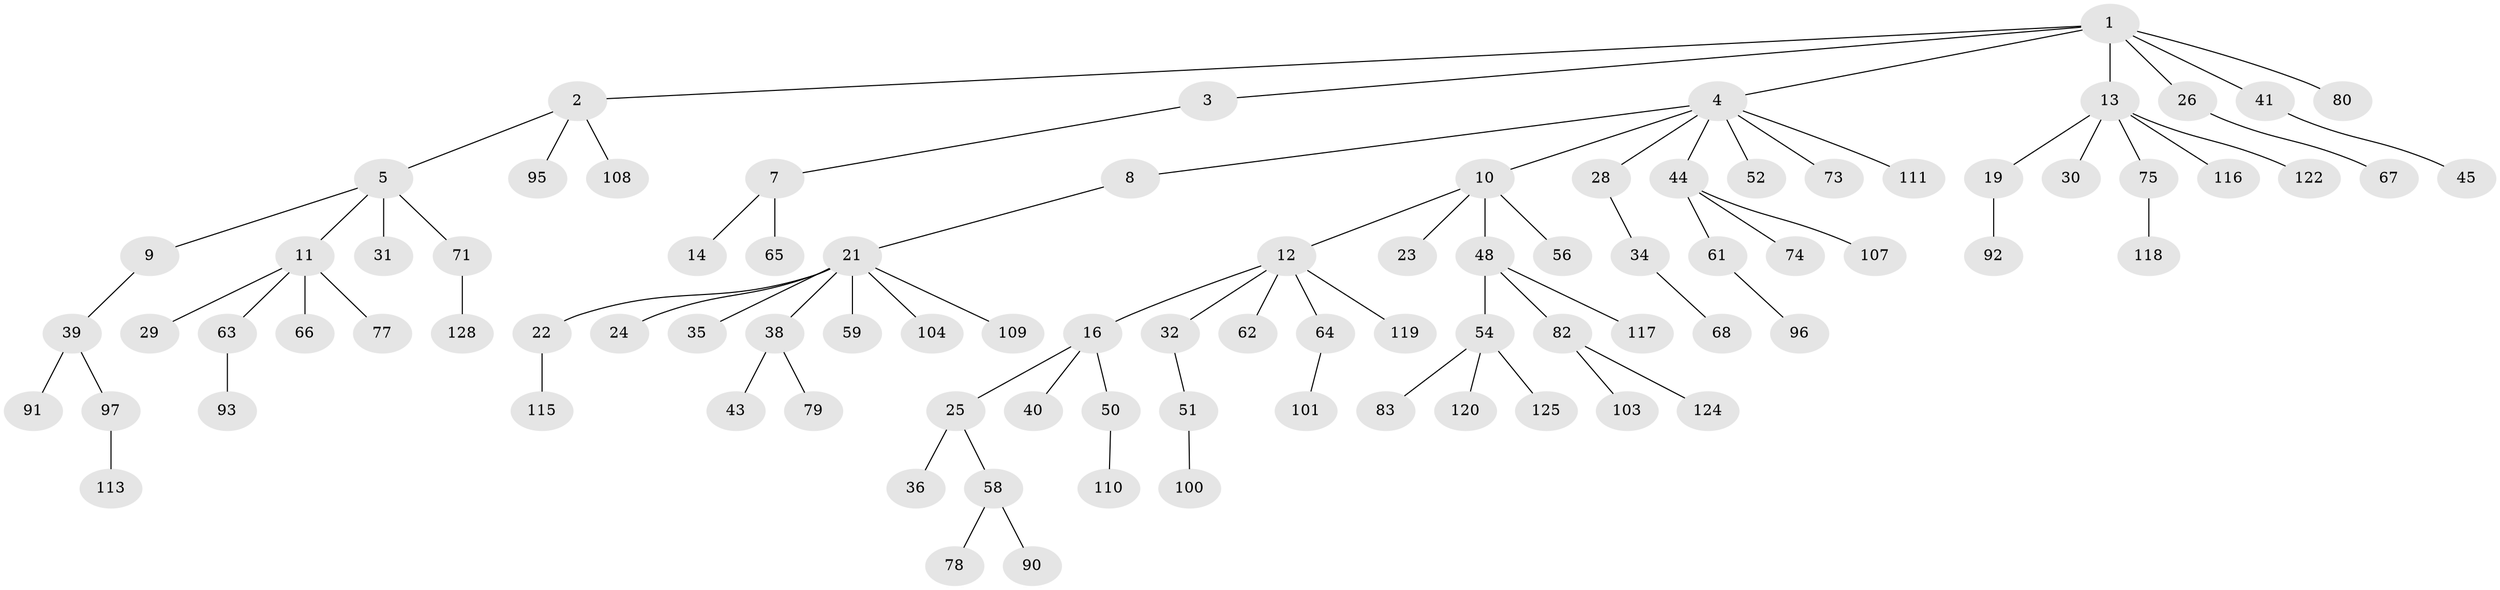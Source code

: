// Generated by graph-tools (version 1.1) at 2025/52/02/27/25 19:52:12]
// undirected, 89 vertices, 88 edges
graph export_dot {
graph [start="1"]
  node [color=gray90,style=filled];
  1 [super="+55"];
  2 [super="+20"];
  3 [super="+6"];
  4 [super="+42"];
  5;
  7 [super="+76"];
  8;
  9 [super="+46"];
  10 [super="+17"];
  11 [super="+37"];
  12 [super="+33"];
  13 [super="+15"];
  14;
  16 [super="+18"];
  19 [super="+99"];
  21 [super="+27"];
  22;
  23;
  24 [super="+105"];
  25 [super="+49"];
  26 [super="+114"];
  28;
  29;
  30 [super="+84"];
  31 [super="+57"];
  32;
  34;
  35;
  36;
  38 [super="+47"];
  39 [super="+53"];
  40;
  41;
  43;
  44 [super="+72"];
  45;
  48;
  50 [super="+86"];
  51 [super="+89"];
  52 [super="+85"];
  54 [super="+121"];
  56;
  58 [super="+60"];
  59 [super="+81"];
  61 [super="+70"];
  62;
  63 [super="+69"];
  64 [super="+123"];
  65;
  66;
  67;
  68;
  71 [super="+88"];
  73;
  74;
  75;
  77 [super="+87"];
  78 [super="+102"];
  79;
  80 [super="+94"];
  82 [super="+98"];
  83;
  90;
  91;
  92 [super="+127"];
  93;
  95;
  96;
  97 [super="+106"];
  100;
  101 [super="+112"];
  103;
  104;
  107;
  108;
  109;
  110;
  111;
  113;
  115;
  116;
  117 [super="+126"];
  118;
  119;
  120;
  122;
  124;
  125;
  128;
  1 -- 2;
  1 -- 3;
  1 -- 4;
  1 -- 13;
  1 -- 26;
  1 -- 41;
  1 -- 80;
  2 -- 5;
  2 -- 108;
  2 -- 95;
  3 -- 7;
  4 -- 8;
  4 -- 10;
  4 -- 28;
  4 -- 52;
  4 -- 73;
  4 -- 44;
  4 -- 111;
  5 -- 9;
  5 -- 11;
  5 -- 31;
  5 -- 71;
  7 -- 14;
  7 -- 65;
  8 -- 21;
  9 -- 39;
  10 -- 12;
  10 -- 23;
  10 -- 48;
  10 -- 56;
  11 -- 29;
  11 -- 66;
  11 -- 77;
  11 -- 63;
  12 -- 16;
  12 -- 32;
  12 -- 119;
  12 -- 64;
  12 -- 62;
  13 -- 19;
  13 -- 30;
  13 -- 75;
  13 -- 116;
  13 -- 122;
  16 -- 25;
  16 -- 40;
  16 -- 50;
  19 -- 92;
  21 -- 22;
  21 -- 24;
  21 -- 35;
  21 -- 38;
  21 -- 59;
  21 -- 104;
  21 -- 109;
  22 -- 115;
  25 -- 36;
  25 -- 58;
  26 -- 67;
  28 -- 34;
  32 -- 51;
  34 -- 68;
  38 -- 43;
  38 -- 79;
  39 -- 91;
  39 -- 97;
  41 -- 45;
  44 -- 61;
  44 -- 74;
  44 -- 107;
  48 -- 54;
  48 -- 82;
  48 -- 117;
  50 -- 110;
  51 -- 100;
  54 -- 83;
  54 -- 120;
  54 -- 125;
  58 -- 78;
  58 -- 90;
  61 -- 96;
  63 -- 93;
  64 -- 101;
  71 -- 128;
  75 -- 118;
  82 -- 124;
  82 -- 103;
  97 -- 113;
}
